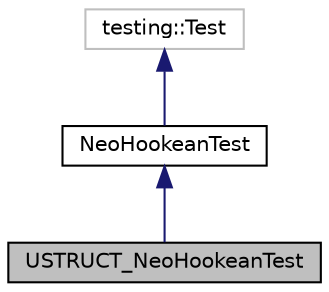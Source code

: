 digraph "USTRUCT_NeoHookeanTest"
{
 // LATEX_PDF_SIZE
  edge [fontname="Helvetica",fontsize="10",labelfontname="Helvetica",labelfontsize="10"];
  node [fontname="Helvetica",fontsize="10",shape=record];
  Node1 [label="USTRUCT_NeoHookeanTest",height=0.2,width=0.4,color="black", fillcolor="grey75", style="filled", fontcolor="black",tooltip="Test fixture class for USTRUCT Neo-Hookean material model."];
  Node2 -> Node1 [dir="back",color="midnightblue",fontsize="10",style="solid",fontname="Helvetica"];
  Node2 [label="NeoHookeanTest",height=0.2,width=0.4,color="black", fillcolor="white", style="filled",URL="$class_neo_hookean_test.html",tooltip="Test fixture class for the Neo-Hookean material model."];
  Node3 -> Node2 [dir="back",color="midnightblue",fontsize="10",style="solid",fontname="Helvetica"];
  Node3 [label="testing::Test",height=0.2,width=0.4,color="grey75", fillcolor="white", style="filled",tooltip=" "];
}

